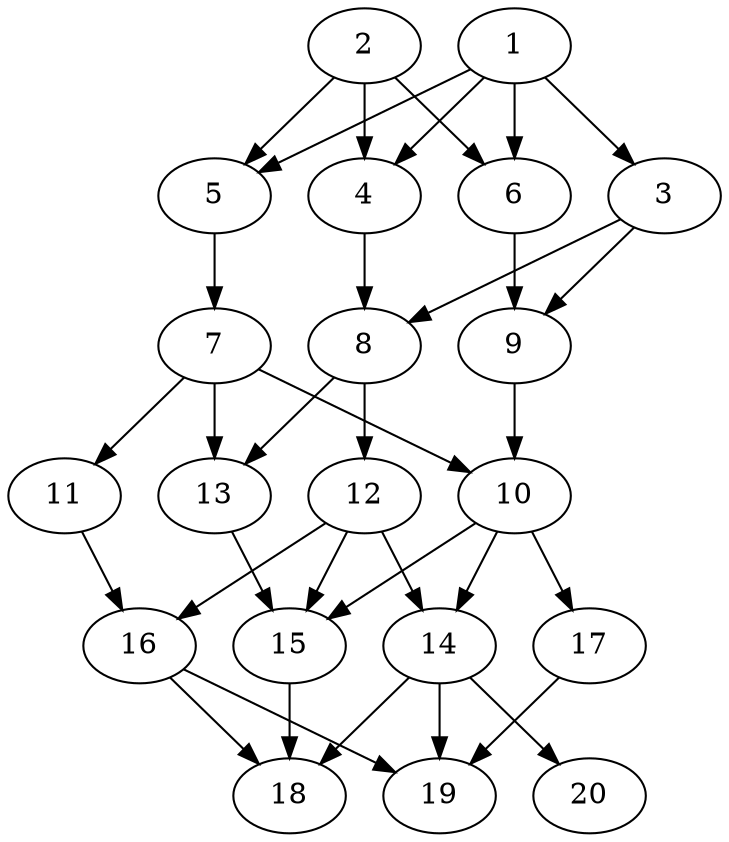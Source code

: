 // DAG automatically generated by daggen at Tue Jul 23 14:27:02 2019
// ./daggen --dot -n 20 --ccr 0.3 --fat 0.5 --regular 0.5 --density 0.7 --mindata 5242880 --maxdata 52428800 
digraph G {
  1 [size="23272107", alpha="0.07", expect_size="6981632"] 
  1 -> 3 [size ="6981632"]
  1 -> 4 [size ="6981632"]
  1 -> 5 [size ="6981632"]
  1 -> 6 [size ="6981632"]
  2 [size="24869547", alpha="0.07", expect_size="7460864"] 
  2 -> 4 [size ="7460864"]
  2 -> 5 [size ="7460864"]
  2 -> 6 [size ="7460864"]
  3 [size="70376107", alpha="0.19", expect_size="21112832"] 
  3 -> 8 [size ="21112832"]
  3 -> 9 [size ="21112832"]
  4 [size="134498987", alpha="0.01", expect_size="40349696"] 
  4 -> 8 [size ="40349696"]
  5 [size="17807360", alpha="0.08", expect_size="5342208"] 
  5 -> 7 [size ="5342208"]
  6 [size="126016853", alpha="0.15", expect_size="37805056"] 
  6 -> 9 [size ="37805056"]
  7 [size="38075733", alpha="0.13", expect_size="11422720"] 
  7 -> 10 [size ="11422720"]
  7 -> 11 [size ="11422720"]
  7 -> 13 [size ="11422720"]
  8 [size="19404800", alpha="0.04", expect_size="5821440"] 
  8 -> 12 [size ="5821440"]
  8 -> 13 [size ="5821440"]
  9 [size="128703147", alpha="0.15", expect_size="38610944"] 
  9 -> 10 [size ="38610944"]
  10 [size="36140373", alpha="0.09", expect_size="10842112"] 
  10 -> 14 [size ="10842112"]
  10 -> 15 [size ="10842112"]
  10 -> 17 [size ="10842112"]
  11 [size="106321920", alpha="0.13", expect_size="31896576"] 
  11 -> 16 [size ="31896576"]
  12 [size="164918613", alpha="0.03", expect_size="49475584"] 
  12 -> 14 [size ="49475584"]
  12 -> 15 [size ="49475584"]
  12 -> 16 [size ="49475584"]
  13 [size="60177067", alpha="0.14", expect_size="18053120"] 
  13 -> 15 [size ="18053120"]
  14 [size="49745920", alpha="0.10", expect_size="14923776"] 
  14 -> 18 [size ="14923776"]
  14 -> 19 [size ="14923776"]
  14 -> 20 [size ="14923776"]
  15 [size="59378347", alpha="0.05", expect_size="17813504"] 
  15 -> 18 [size ="17813504"]
  16 [size="122542080", alpha="0.13", expect_size="36762624"] 
  16 -> 18 [size ="36762624"]
  16 -> 19 [size ="36762624"]
  17 [size="81134933", alpha="0.18", expect_size="24340480"] 
  17 -> 19 [size ="24340480"]
  18 [size="25948160", alpha="0.06", expect_size="7784448"] 
  19 [size="58494293", alpha="0.16", expect_size="17548288"] 
  20 [size="21558613", alpha="0.16", expect_size="6467584"] 
}
